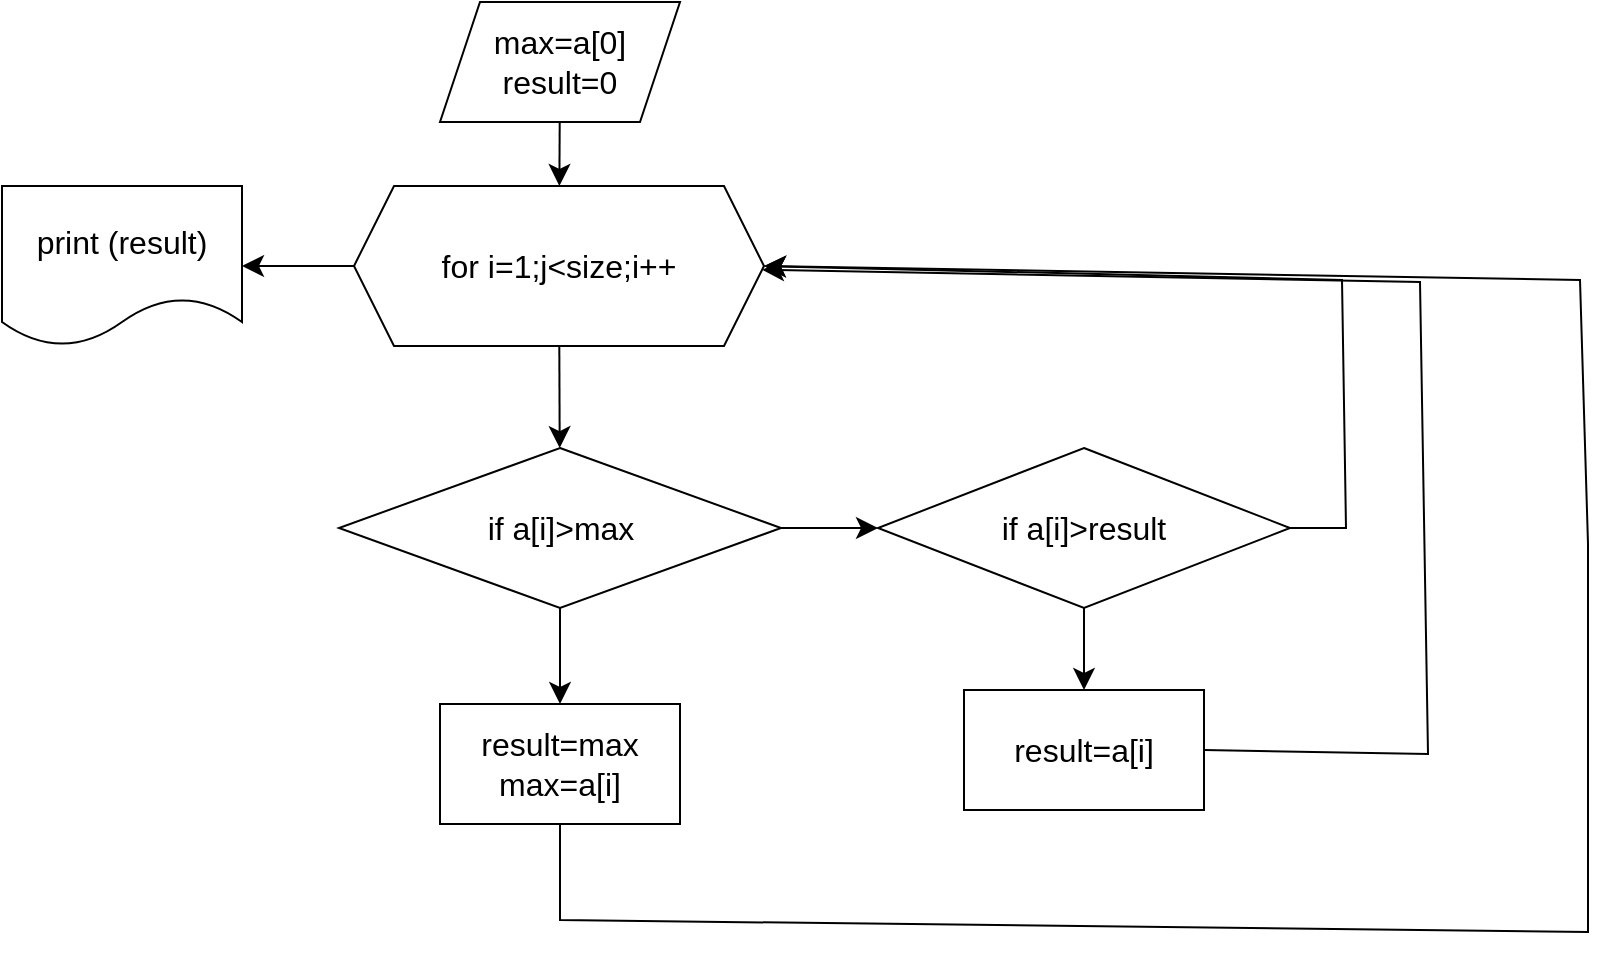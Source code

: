<mxfile version="20.8.16" type="device"><diagram name="Страница 1" id="R5I3I35S4c_tjVkSKICh"><mxGraphModel dx="1498" dy="1270" grid="0" gridSize="10" guides="1" tooltips="1" connect="1" arrows="1" fold="1" page="0" pageScale="1" pageWidth="827" pageHeight="1169" math="0" shadow="0"><root><mxCell id="0"/><mxCell id="1" parent="0"/><mxCell id="WC2pUsWu7kYpHXpCHwCG-7" value="" style="edgeStyle=none;curved=1;rounded=0;orthogonalLoop=1;jettySize=auto;html=1;fontSize=12;startSize=8;endSize=8;" edge="1" parent="1" source="WC2pUsWu7kYpHXpCHwCG-1" target="WC2pUsWu7kYpHXpCHwCG-3"><mxGeometry relative="1" as="geometry"/></mxCell><mxCell id="WC2pUsWu7kYpHXpCHwCG-1" value="max=a[0]&lt;br&gt;result=0" style="shape=parallelogram;perimeter=parallelogramPerimeter;whiteSpace=wrap;html=1;fixedSize=1;fontSize=16;" vertex="1" parent="1"><mxGeometry x="140" y="-210" width="120" height="60" as="geometry"/></mxCell><mxCell id="WC2pUsWu7kYpHXpCHwCG-9" value="" style="edgeStyle=none;curved=1;rounded=0;orthogonalLoop=1;jettySize=auto;html=1;fontSize=12;startSize=8;endSize=8;" edge="1" parent="1" source="WC2pUsWu7kYpHXpCHwCG-2" target="WC2pUsWu7kYpHXpCHwCG-4"><mxGeometry relative="1" as="geometry"/></mxCell><mxCell id="WC2pUsWu7kYpHXpCHwCG-10" value="" style="edgeStyle=none;curved=1;rounded=0;orthogonalLoop=1;jettySize=auto;html=1;fontSize=12;startSize=8;endSize=8;" edge="1" parent="1" source="WC2pUsWu7kYpHXpCHwCG-2" target="WC2pUsWu7kYpHXpCHwCG-5"><mxGeometry relative="1" as="geometry"/></mxCell><mxCell id="WC2pUsWu7kYpHXpCHwCG-2" value="if a[i]&amp;gt;max" style="rhombus;whiteSpace=wrap;html=1;fontSize=16;" vertex="1" parent="1"><mxGeometry x="89.5" y="13" width="221" height="80" as="geometry"/></mxCell><mxCell id="WC2pUsWu7kYpHXpCHwCG-8" value="" style="edgeStyle=none;curved=1;rounded=0;orthogonalLoop=1;jettySize=auto;html=1;fontSize=12;startSize=8;endSize=8;" edge="1" parent="1" source="WC2pUsWu7kYpHXpCHwCG-3" target="WC2pUsWu7kYpHXpCHwCG-2"><mxGeometry relative="1" as="geometry"/></mxCell><mxCell id="WC2pUsWu7kYpHXpCHwCG-16" value="" style="edgeStyle=none;curved=1;rounded=0;orthogonalLoop=1;jettySize=auto;html=1;fontSize=12;startSize=8;endSize=8;" edge="1" parent="1" source="WC2pUsWu7kYpHXpCHwCG-3" target="WC2pUsWu7kYpHXpCHwCG-15"><mxGeometry relative="1" as="geometry"/></mxCell><mxCell id="WC2pUsWu7kYpHXpCHwCG-3" value="for i=1;j&amp;lt;size;i++" style="shape=hexagon;perimeter=hexagonPerimeter2;whiteSpace=wrap;html=1;fixedSize=1;fontSize=16;" vertex="1" parent="1"><mxGeometry x="97" y="-118" width="205" height="80" as="geometry"/></mxCell><mxCell id="WC2pUsWu7kYpHXpCHwCG-14" style="edgeStyle=none;rounded=0;orthogonalLoop=1;jettySize=auto;html=1;fontSize=12;startSize=8;endSize=8;exitX=0.5;exitY=1;exitDx=0;exitDy=0;entryX=1;entryY=0.5;entryDx=0;entryDy=0;" edge="1" parent="1" source="WC2pUsWu7kYpHXpCHwCG-4" target="WC2pUsWu7kYpHXpCHwCG-3"><mxGeometry relative="1" as="geometry"><mxPoint x="308" y="-77" as="targetPoint"/><Array as="points"><mxPoint x="200" y="249"/><mxPoint x="714" y="255"/><mxPoint x="714" y="61"/><mxPoint x="710" y="-71"/></Array></mxGeometry></mxCell><mxCell id="WC2pUsWu7kYpHXpCHwCG-4" value="result=max&lt;br&gt;max=a[i]" style="rounded=0;whiteSpace=wrap;html=1;fontSize=16;" vertex="1" parent="1"><mxGeometry x="140" y="141" width="120" height="60" as="geometry"/></mxCell><mxCell id="WC2pUsWu7kYpHXpCHwCG-11" value="" style="edgeStyle=none;curved=1;rounded=0;orthogonalLoop=1;jettySize=auto;html=1;fontSize=12;startSize=8;endSize=8;" edge="1" parent="1" source="WC2pUsWu7kYpHXpCHwCG-5" target="WC2pUsWu7kYpHXpCHwCG-6"><mxGeometry relative="1" as="geometry"/></mxCell><mxCell id="WC2pUsWu7kYpHXpCHwCG-12" style="edgeStyle=none;rounded=0;orthogonalLoop=1;jettySize=auto;html=1;fontSize=12;startSize=8;endSize=8;exitX=1;exitY=0.5;exitDx=0;exitDy=0;entryX=1;entryY=0.5;entryDx=0;entryDy=0;" edge="1" parent="1" source="WC2pUsWu7kYpHXpCHwCG-5" target="WC2pUsWu7kYpHXpCHwCG-3"><mxGeometry relative="1" as="geometry"><mxPoint x="319" y="-111" as="targetPoint"/><Array as="points"><mxPoint x="593" y="53"/><mxPoint x="591" y="-71"/></Array></mxGeometry></mxCell><mxCell id="WC2pUsWu7kYpHXpCHwCG-5" value="if a[i]&amp;gt;result" style="rhombus;whiteSpace=wrap;html=1;fontSize=16;" vertex="1" parent="1"><mxGeometry x="359" y="13" width="206" height="80" as="geometry"/></mxCell><mxCell id="WC2pUsWu7kYpHXpCHwCG-13" style="edgeStyle=none;rounded=0;orthogonalLoop=1;jettySize=auto;html=1;fontSize=12;startSize=8;endSize=8;exitX=1;exitY=0.5;exitDx=0;exitDy=0;" edge="1" parent="1" source="WC2pUsWu7kYpHXpCHwCG-6" target="WC2pUsWu7kYpHXpCHwCG-3"><mxGeometry relative="1" as="geometry"><mxPoint x="313" y="-48" as="targetPoint"/><Array as="points"><mxPoint x="634" y="166"/><mxPoint x="630" y="-70"/></Array></mxGeometry></mxCell><mxCell id="WC2pUsWu7kYpHXpCHwCG-6" value="result=a[i]" style="rounded=0;whiteSpace=wrap;html=1;fontSize=16;" vertex="1" parent="1"><mxGeometry x="402" y="134" width="120" height="60" as="geometry"/></mxCell><mxCell id="WC2pUsWu7kYpHXpCHwCG-15" value="print (result)" style="shape=document;whiteSpace=wrap;html=1;boundedLbl=1;fontSize=16;" vertex="1" parent="1"><mxGeometry x="-79" y="-118" width="120" height="80" as="geometry"/></mxCell></root></mxGraphModel></diagram></mxfile>